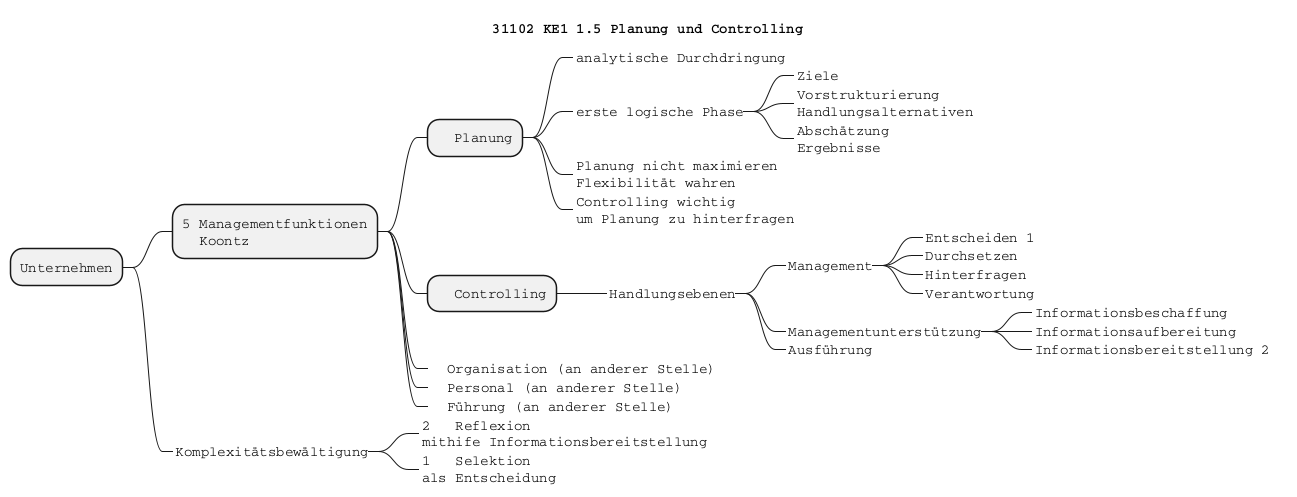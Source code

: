 @startmindmap
skinparam defaultFontName Courier
title 31102 KE1 1.5 Planung und Controlling

+ Unternehmen
++ 5 Managementfunktionen\n🥼 Koontz
+++ ① Planung
++++_ analytische Durchdringung
++++_ erste logische Phase
+++++_ Ziele
+++++_ Vorstrukturierung\nHandlungsalternativen
+++++_ Abschätzung\nErgebnisse
++++_ Planung nicht maximieren\nFlexibilität wahren
++++_ Controlling wichtig\num Planung zu hinterfragen

+++ ② Controlling
++++_ Handlungsebenen
+++++_ Management
++++++_ Entscheiden 1️⃣
++++++_ Durchsetzen
++++++_ Hinterfragen
++++++_ Verantwortung
+++++_ Managementunterstützung
++++++_ Informationsbeschaffung
++++++_ Informationsaufbereitung
++++++_ Informationsbereitstellung 2️⃣
+++++_ Ausführung

+++_ ⓷ Organisation (an anderer Stelle)
+++_ ⓸ Personal (an anderer Stelle)
+++_ ⓹ Führung (an anderer Stelle)

++_ Komplexitätsbewältigung
+++_ 2️⃣ Reflexion\nmithife Informationsbereitstellung
+++_ 1️⃣ Selektion\nals Entscheidung


@endmindmap
